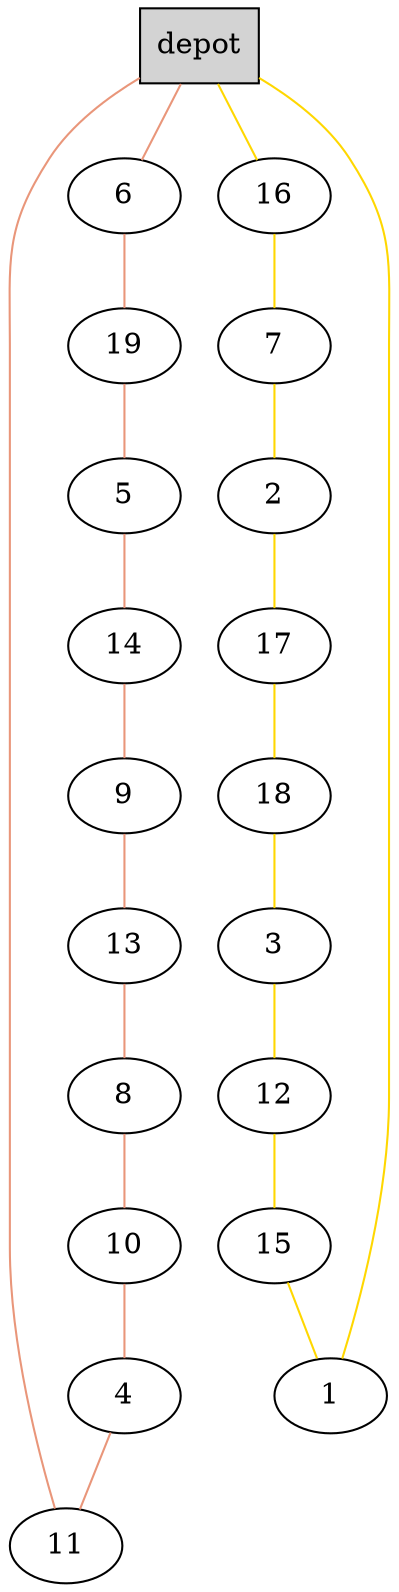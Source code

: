graph G {
  0[shape = box, label = "depot", style = filled ];
  6[shape = ellipse];
  "0"--"6"[color = darksalmon];
  19[shape = ellipse];
  "6"--"19"[color = darksalmon];
  5[shape = ellipse];
  "19"--"5"[color = darksalmon];
  14[shape = ellipse];
  "5"--"14"[color = darksalmon];
  9[shape = ellipse];
  "14"--"9"[color = darksalmon];
  13[shape = ellipse];
  "9"--"13"[color = darksalmon];
  8[shape = ellipse];
  "13"--"8"[color = darksalmon];
  10[shape = ellipse];
  "8"--"10"[color = darksalmon];
  4[shape = ellipse];
  "10"--"4"[color = darksalmon];
  11[shape = ellipse];
  "4"--"11"[color = darksalmon];
  "11"--"0"[color = darksalmon];
  16[shape = ellipse];
  "0"--"16"[color = gold];
  7[shape = ellipse];
  "16"--"7"[color = gold];
  2[shape = ellipse];
  "7"--"2"[color = gold];
  17[shape = ellipse];
  "2"--"17"[color = gold];
  18[shape = ellipse];
  "17"--"18"[color = gold];
  3[shape = ellipse];
  "18"--"3"[color = gold];
  12[shape = ellipse];
  "3"--"12"[color = gold];
  15[shape = ellipse];
  "12"--"15"[color = gold];
  1[shape = ellipse];
  "15"--"1"[color = gold];
  "1"--"0"[color = gold];
}
